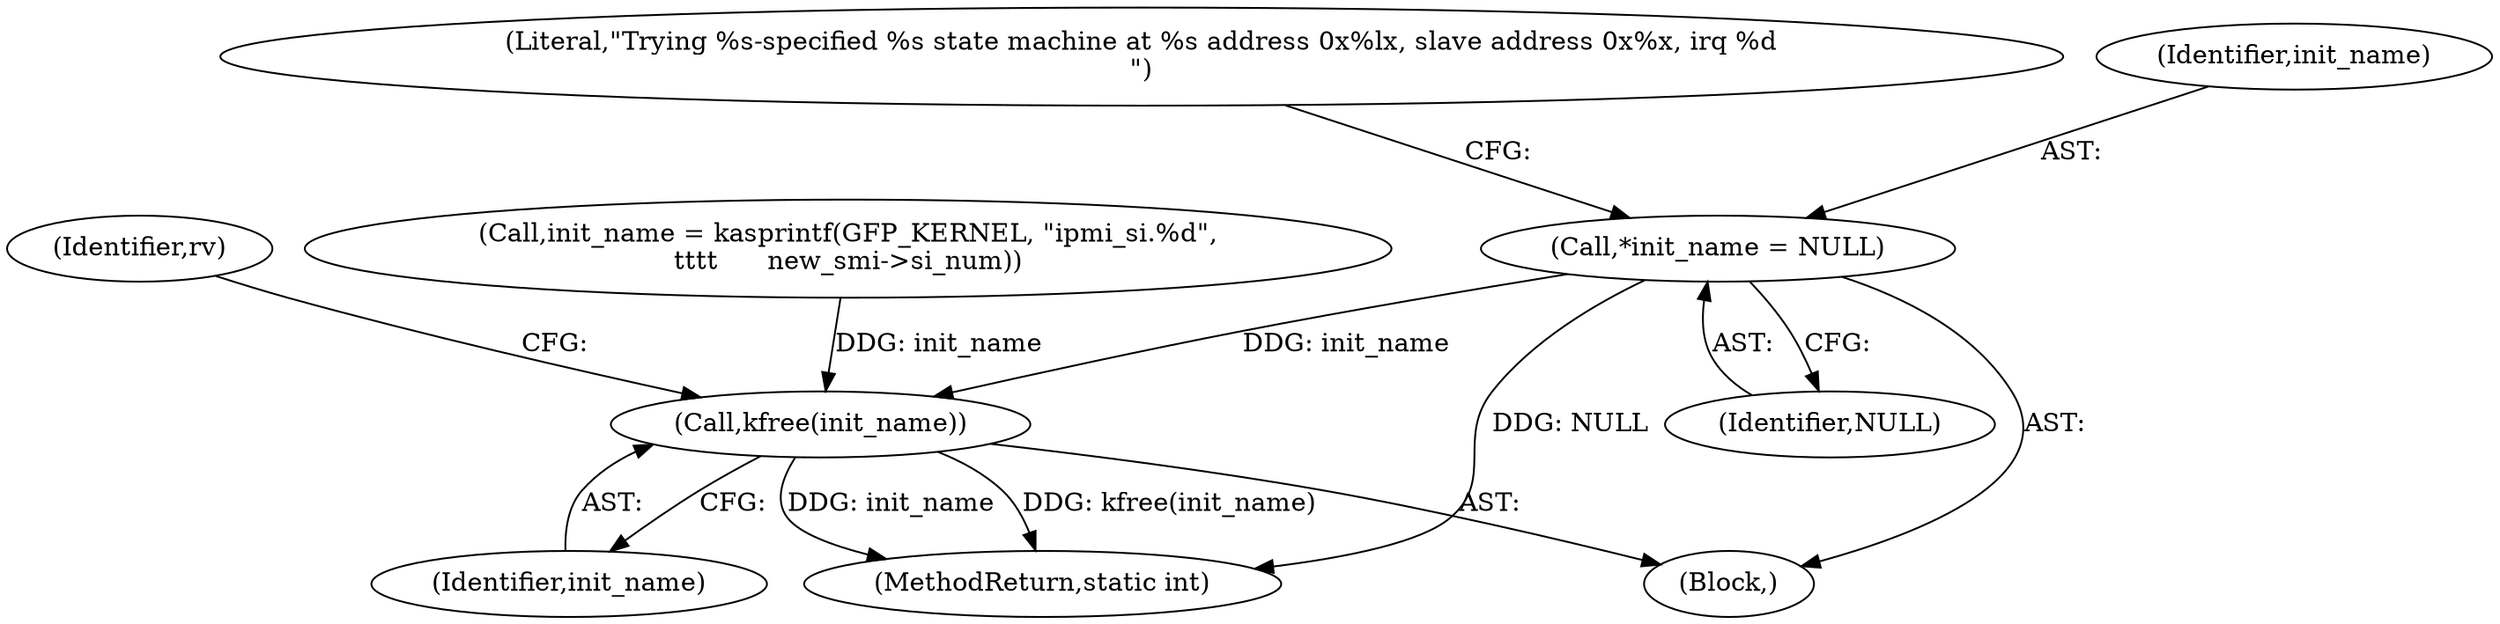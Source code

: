 digraph "0_linux_401e7e88d4ef80188ffa07095ac00456f901b8c4@pointer" {
"1000120" [label="(Call,*init_name = NULL)"];
"1000599" [label="(Call,kfree(init_name))"];
"1000124" [label="(Literal,\"Trying %s-specified %s state machine at %s address 0x%lx, slave address 0x%x, irq %d\n\")"];
"1000599" [label="(Call,kfree(init_name))"];
"1000121" [label="(Identifier,init_name)"];
"1000600" [label="(Identifier,init_name)"];
"1000210" [label="(Call,init_name = kasprintf(GFP_KERNEL, \"ipmi_si.%d\",\n\t\t\t\t      new_smi->si_num))"];
"1000120" [label="(Call,*init_name = NULL)"];
"1000602" [label="(Identifier,rv)"];
"1000113" [label="(Block,)"];
"1000122" [label="(Identifier,NULL)"];
"1000603" [label="(MethodReturn,static int)"];
"1000120" -> "1000113"  [label="AST: "];
"1000120" -> "1000122"  [label="CFG: "];
"1000121" -> "1000120"  [label="AST: "];
"1000122" -> "1000120"  [label="AST: "];
"1000124" -> "1000120"  [label="CFG: "];
"1000120" -> "1000603"  [label="DDG: NULL"];
"1000120" -> "1000599"  [label="DDG: init_name"];
"1000599" -> "1000113"  [label="AST: "];
"1000599" -> "1000600"  [label="CFG: "];
"1000600" -> "1000599"  [label="AST: "];
"1000602" -> "1000599"  [label="CFG: "];
"1000599" -> "1000603"  [label="DDG: kfree(init_name)"];
"1000599" -> "1000603"  [label="DDG: init_name"];
"1000210" -> "1000599"  [label="DDG: init_name"];
}
